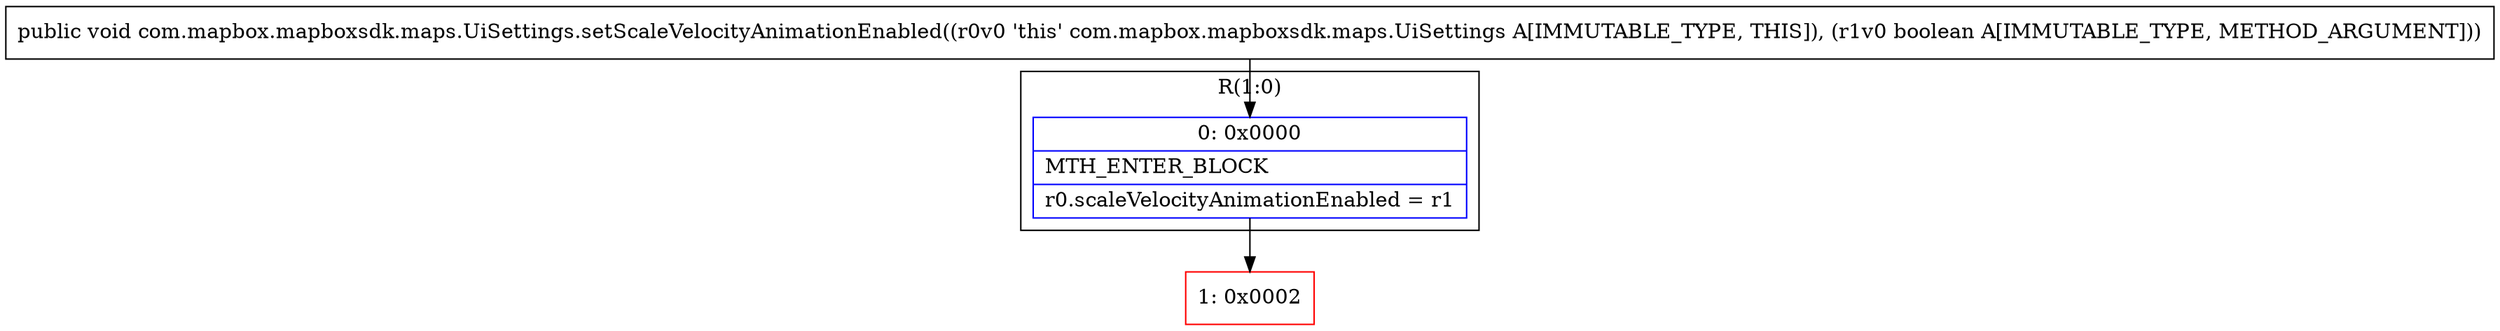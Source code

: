 digraph "CFG forcom.mapbox.mapboxsdk.maps.UiSettings.setScaleVelocityAnimationEnabled(Z)V" {
subgraph cluster_Region_1893288107 {
label = "R(1:0)";
node [shape=record,color=blue];
Node_0 [shape=record,label="{0\:\ 0x0000|MTH_ENTER_BLOCK\l|r0.scaleVelocityAnimationEnabled = r1\l}"];
}
Node_1 [shape=record,color=red,label="{1\:\ 0x0002}"];
MethodNode[shape=record,label="{public void com.mapbox.mapboxsdk.maps.UiSettings.setScaleVelocityAnimationEnabled((r0v0 'this' com.mapbox.mapboxsdk.maps.UiSettings A[IMMUTABLE_TYPE, THIS]), (r1v0 boolean A[IMMUTABLE_TYPE, METHOD_ARGUMENT])) }"];
MethodNode -> Node_0;
Node_0 -> Node_1;
}

